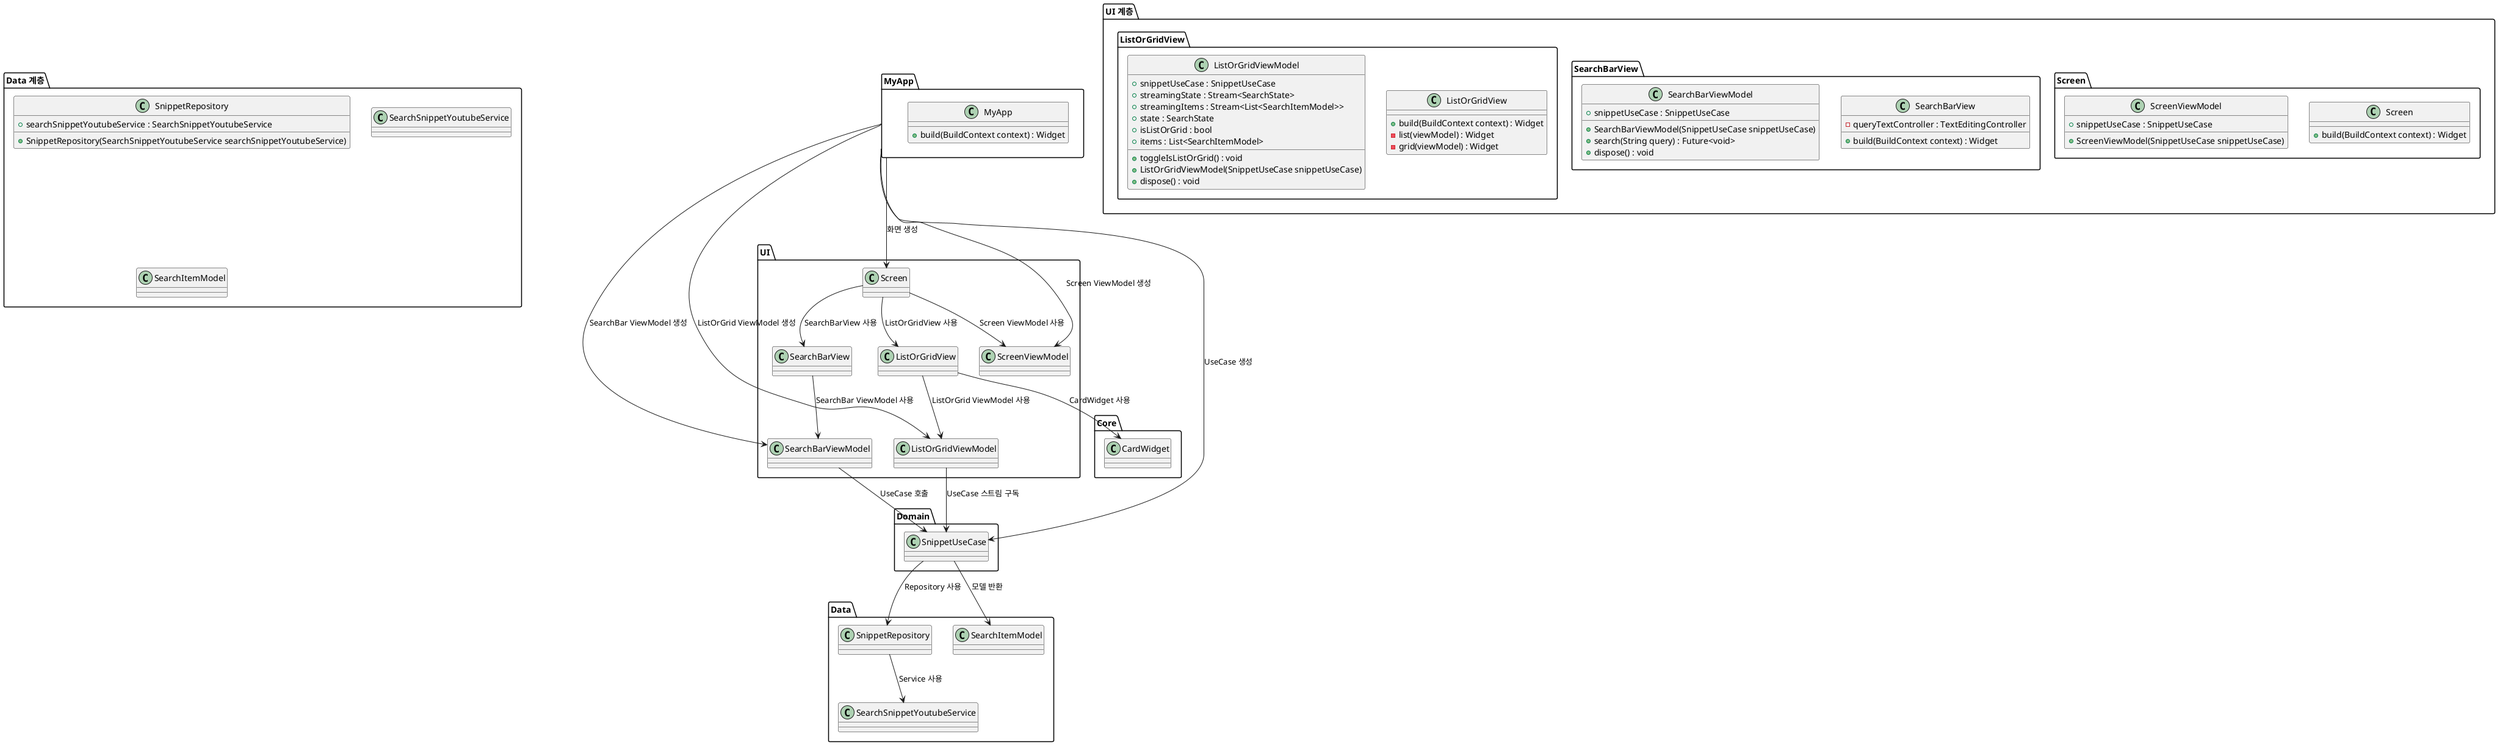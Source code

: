 @startuml
' 컴포넌트 정의
package "MyApp" {
  class MyApp {
    +build(BuildContext context) : Widget
  }
}

package "UI 계층" {
  package "Screen" {
    class Screen {
      +build(BuildContext context) : Widget
    }
    class ScreenViewModel {
      +snippetUseCase : SnippetUseCase
      +ScreenViewModel(SnippetUseCase snippetUseCase)
    }
  }

  package "SearchBarView" {
    class SearchBarView {
      -queryTextController : TextEditingController
      +build(BuildContext context) : Widget
    }
    class SearchBarViewModel {
      +snippetUseCase : SnippetUseCase
      +SearchBarViewModel(SnippetUseCase snippetUseCase)
      +search(String query) : Future<void>
      +dispose() : void
    }
  }

  package "ListOrGridView" {
    class ListOrGridView {
      +build(BuildContext context) : Widget
      -list(viewModel) : Widget
      -grid(viewModel) : Widget
    }
    class ListOrGridViewModel {
      +snippetUseCase : SnippetUseCase
      +streamingState : Stream<SearchState>
      +streamingItems : Stream<List<SearchItemModel>>
      +state : SearchState
      +isListOrGrid : bool
      +toggleIsListOrGrid() : void
      +items : List<SearchItemModel>
      +ListOrGridViewModel(SnippetUseCase snippetUseCase)
      +dispose() : void
    }
  }
}

package "Domain 계층" {
  class SnippetUseCase {
    +SnippetUseCase(SnippetRepository snippetRepository)
    +execute(String query) : Future<void>
    +streamingState : Stream<SearchState>
    +streamingItems : Stream<List<SearchItemModel>>
  }
  enum SearchState {
    idle,
    loading,
    finishied,
    error
  }
}

package "Data 계층" {
  class SnippetRepository {
    +searchSnippetYoutubeService : SearchSnippetYoutubeService
    +SnippetRepository(SearchSnippetYoutubeService searchSnippetYoutubeService)
  }
  class SearchSnippetYoutubeService {
  }
  class SearchItemModel {
  }
}

package "Core (Widgets)" {
  class CardWidget {
  }
}

' 관계 정의
MyApp --> UI.Screen : "화면 생성"
MyApp --> Domain.SnippetUseCase : "UseCase 생성"
MyApp --> UI.SearchBarViewModel : "SearchBar ViewModel 생성"
MyApp --> UI.ListOrGridViewModel : "ListOrGrid ViewModel 생성"
MyApp --> UI.ScreenViewModel : "Screen ViewModel 생성"

UI.Screen --> UI.SearchBarView : "SearchBarView 사용"
UI.Screen --> UI.ListOrGridView : "ListOrGridView 사용"
UI.Screen --> UI.ScreenViewModel : "Screen ViewModel 사용"

UI.SearchBarView --> UI.SearchBarViewModel : "SearchBar ViewModel 사용"
UI.SearchBarViewModel --> Domain.SnippetUseCase : "UseCase 호출"

UI.ListOrGridView --> UI.ListOrGridViewModel : "ListOrGrid ViewModel 사용"
UI.ListOrGridViewModel --> Domain.SnippetUseCase : "UseCase 스트림 구독"
UI.ListOrGridView --> Core.CardWidget : "CardWidget 사용"

Domain.SnippetUseCase --> Data.SnippetRepository : "Repository 사용"
Data.SnippetRepository --> Data.SearchSnippetYoutubeService : "Service 사용"
Domain.SnippetUseCase --> Data.SearchItemModel : "모델 반환"

@enduml